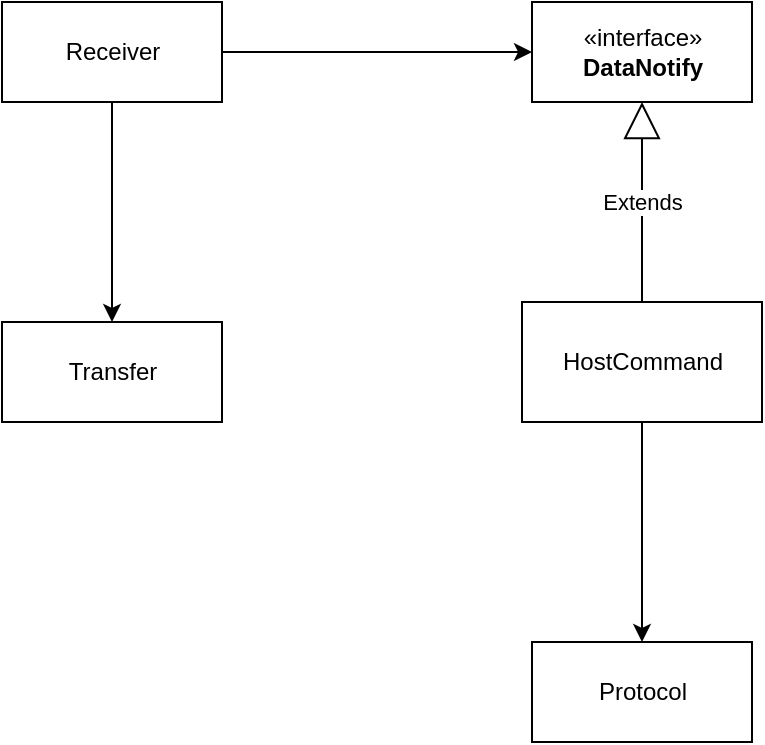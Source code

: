 <mxfile version="17.4.6" type="github">
  <diagram name="Page-1" id="c4acf3e9-155e-7222-9cf6-157b1a14988f">
    <mxGraphModel dx="1422" dy="762" grid="1" gridSize="10" guides="1" tooltips="1" connect="1" arrows="1" fold="1" page="1" pageScale="1" pageWidth="850" pageHeight="1100" background="none" math="0" shadow="0">
      <root>
        <mxCell id="0" />
        <mxCell id="1" parent="0" />
        <mxCell id="1jNR2WsPwPrYcZgAx-Gz-10" style="edgeStyle=orthogonalEdgeStyle;rounded=0;orthogonalLoop=1;jettySize=auto;html=1;exitX=0.5;exitY=1;exitDx=0;exitDy=0;" parent="1" source="1jNR2WsPwPrYcZgAx-Gz-2" target="1jNR2WsPwPrYcZgAx-Gz-6" edge="1">
          <mxGeometry relative="1" as="geometry" />
        </mxCell>
        <mxCell id="1jNR2WsPwPrYcZgAx-Gz-2" value="HostCommand" style="html=1;" parent="1" vertex="1">
          <mxGeometry x="450" y="220" width="120" height="60" as="geometry" />
        </mxCell>
        <mxCell id="1jNR2WsPwPrYcZgAx-Gz-3" value="«interface»&lt;br&gt;&lt;b&gt;DataNotify&lt;/b&gt;" style="html=1;" parent="1" vertex="1">
          <mxGeometry x="455" y="70" width="110" height="50" as="geometry" />
        </mxCell>
        <mxCell id="1jNR2WsPwPrYcZgAx-Gz-5" value="Extends" style="endArrow=block;endSize=16;endFill=0;html=1;rounded=0;exitX=0.5;exitY=0;exitDx=0;exitDy=0;entryX=0.5;entryY=1;entryDx=0;entryDy=0;" parent="1" source="1jNR2WsPwPrYcZgAx-Gz-2" target="1jNR2WsPwPrYcZgAx-Gz-3" edge="1">
          <mxGeometry width="160" relative="1" as="geometry">
            <mxPoint x="450" y="250" as="sourcePoint" />
            <mxPoint x="510" y="150" as="targetPoint" />
          </mxGeometry>
        </mxCell>
        <mxCell id="1jNR2WsPwPrYcZgAx-Gz-6" value="Protocol" style="html=1;" parent="1" vertex="1">
          <mxGeometry x="455" y="390" width="110" height="50" as="geometry" />
        </mxCell>
        <mxCell id="1jNR2WsPwPrYcZgAx-Gz-14" style="edgeStyle=orthogonalEdgeStyle;rounded=0;orthogonalLoop=1;jettySize=auto;html=1;" parent="1" source="1jNR2WsPwPrYcZgAx-Gz-7" target="1jNR2WsPwPrYcZgAx-Gz-8" edge="1">
          <mxGeometry relative="1" as="geometry" />
        </mxCell>
        <mxCell id="1jNR2WsPwPrYcZgAx-Gz-15" style="edgeStyle=orthogonalEdgeStyle;rounded=0;orthogonalLoop=1;jettySize=auto;html=1;entryX=0;entryY=0.5;entryDx=0;entryDy=0;" parent="1" source="1jNR2WsPwPrYcZgAx-Gz-7" target="1jNR2WsPwPrYcZgAx-Gz-3" edge="1">
          <mxGeometry relative="1" as="geometry" />
        </mxCell>
        <mxCell id="1jNR2WsPwPrYcZgAx-Gz-7" value="Receiver" style="html=1;" parent="1" vertex="1">
          <mxGeometry x="190" y="70" width="110" height="50" as="geometry" />
        </mxCell>
        <mxCell id="1jNR2WsPwPrYcZgAx-Gz-8" value="Transfer" style="html=1;" parent="1" vertex="1">
          <mxGeometry x="190" y="230" width="110" height="50" as="geometry" />
        </mxCell>
      </root>
    </mxGraphModel>
  </diagram>
</mxfile>
